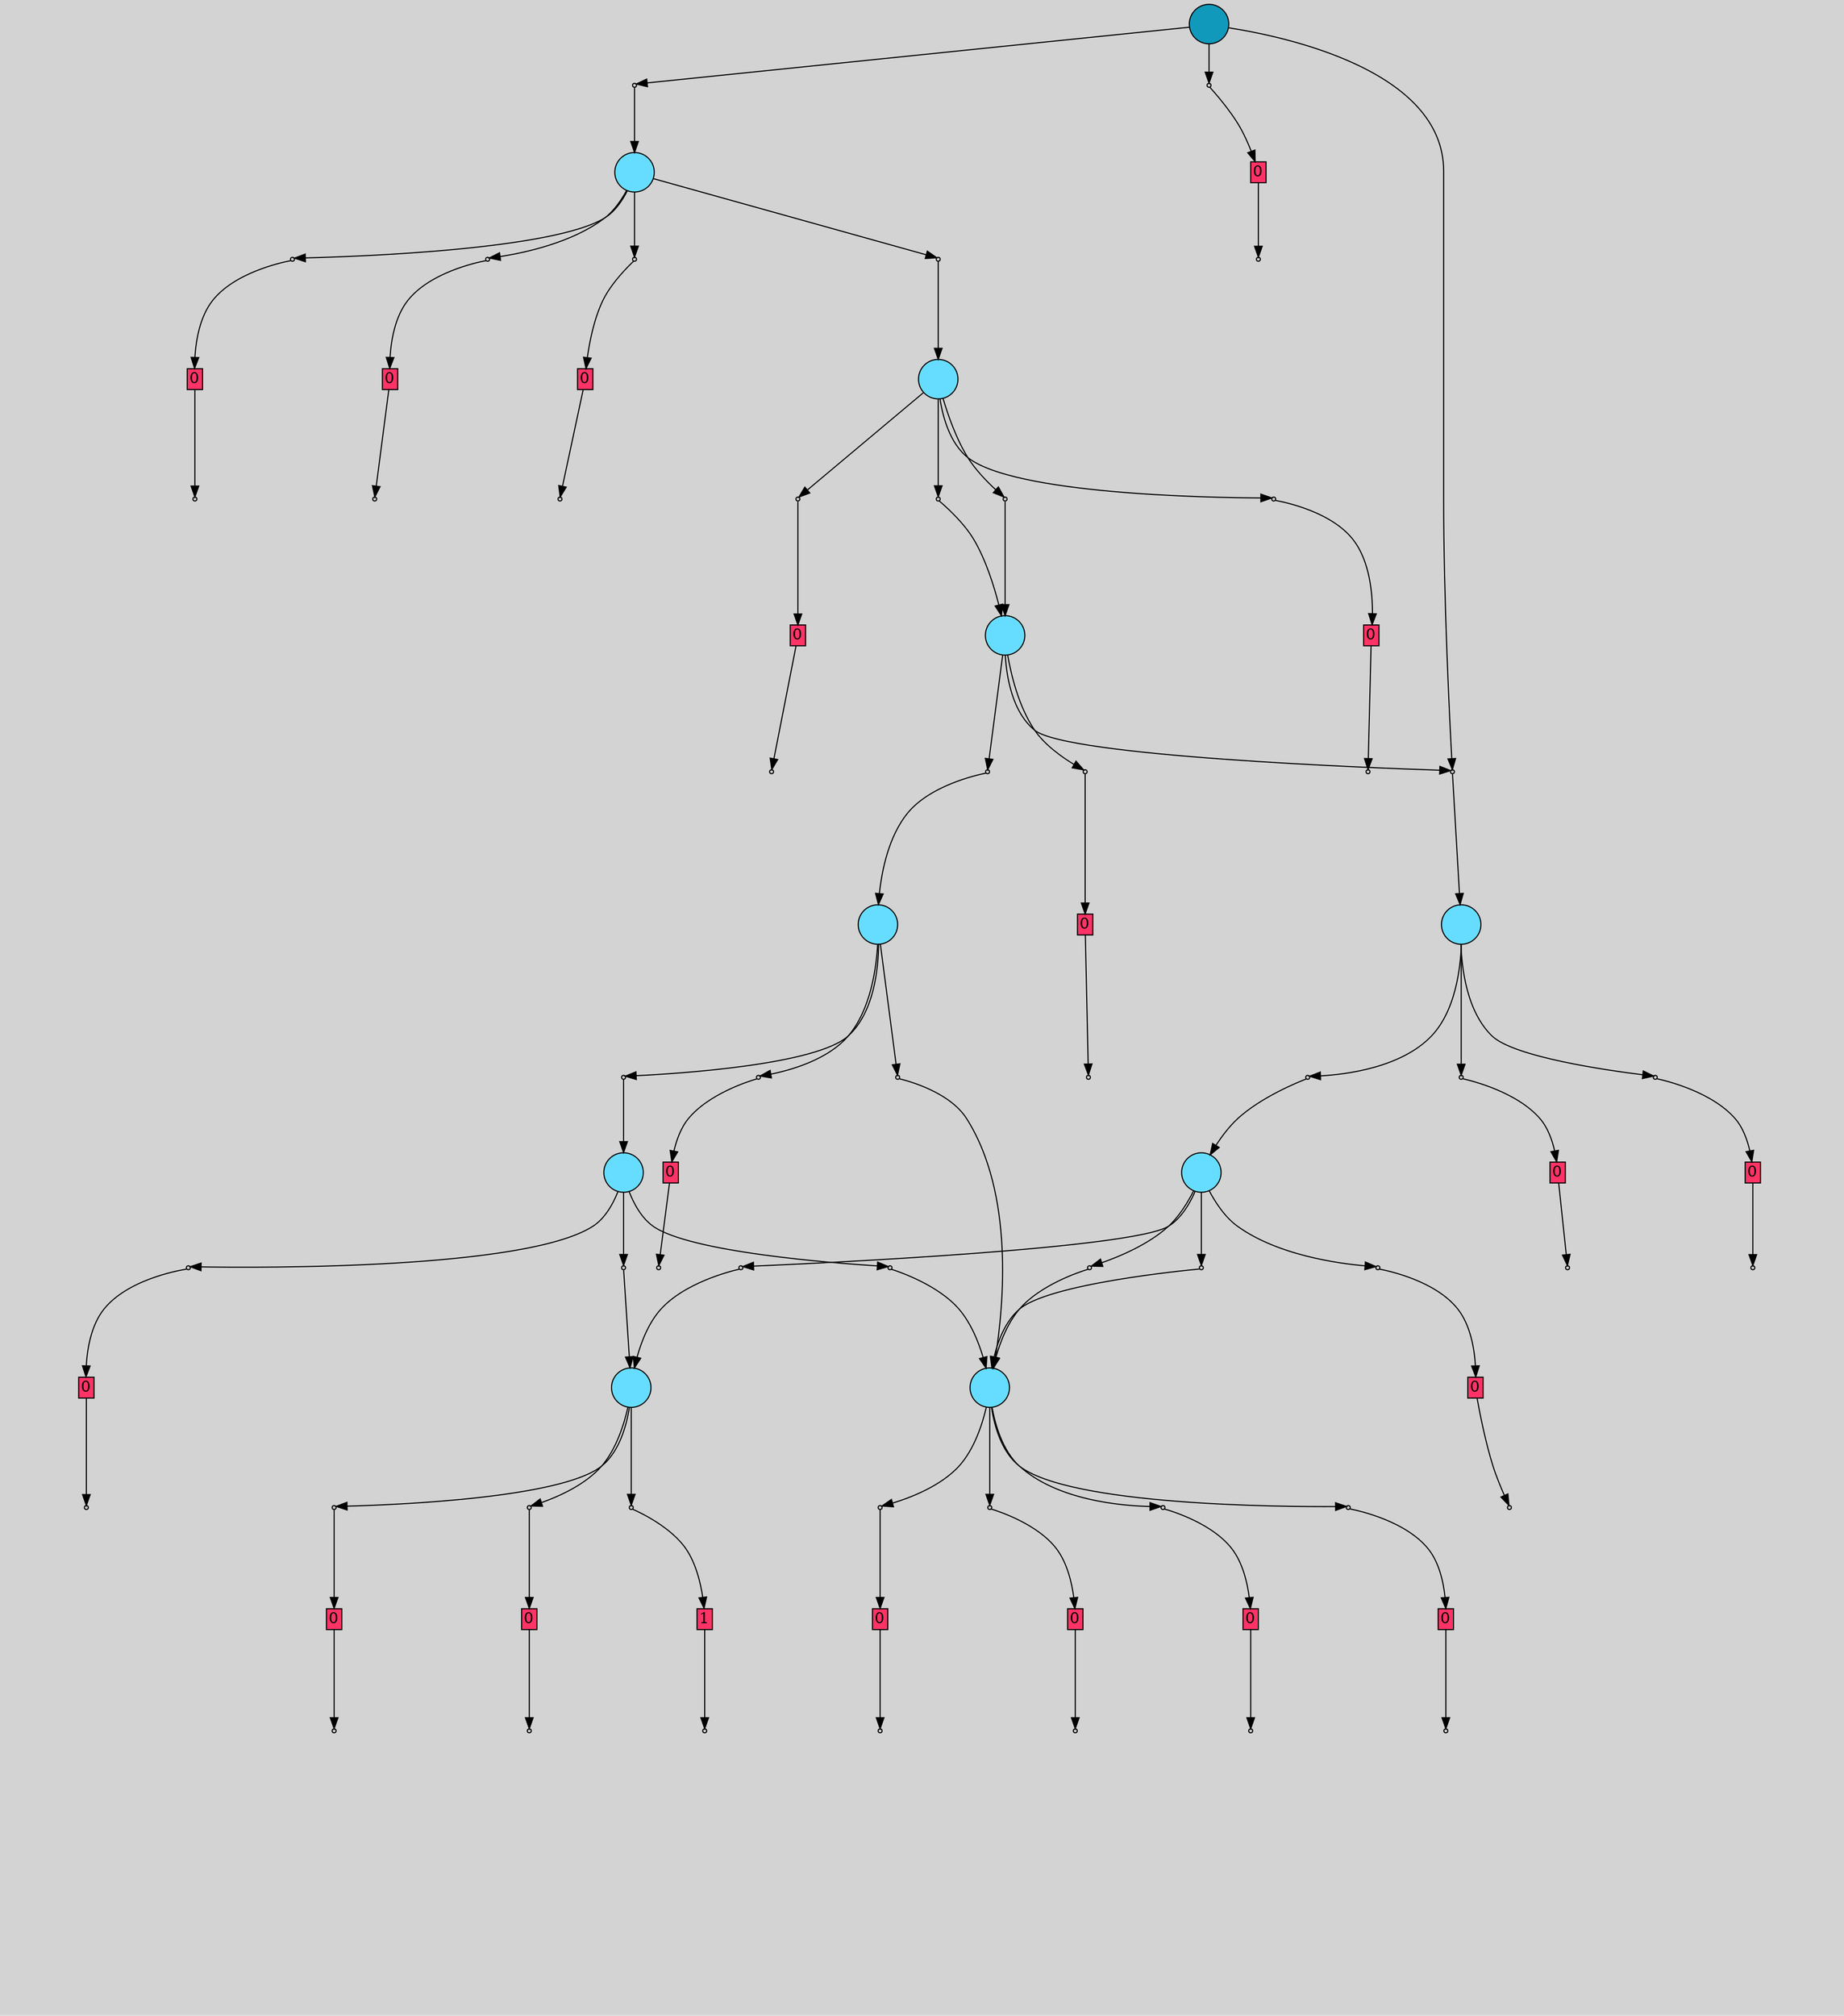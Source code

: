 // File exported with GEGELATI v1.4.0
// On the 2025-07-13 04:54:38
// With the File::TPGGraphDotExporter
digraph{
	graph[pad = "0.212, 0.055" bgcolor = lightgray]
	node[shape=circle style = filled label = ""]
		T799414 [fillcolor="#1199bb"]
		T381675 [fillcolor="#66ddff"]
		A799415 [fillcolor="#ff3366" shape=box margin=0.03 width=0 height=0 label="0"]
		T131900 [fillcolor="#66ddff"]
		A357183 [fillcolor="#ff3366" shape=box margin=0.03 width=0 height=0 label="0"]
		T333225 [fillcolor="#66ddff"]
		A374267 [fillcolor="#ff3366" shape=box margin=0.03 width=0 height=0 label="0"]
		A375659 [fillcolor="#ff3366" shape=box margin=0.03 width=0 height=0 label="0"]
		A113589 [fillcolor="#ff3366" shape=box margin=0.03 width=0 height=0 label="0"]
		A131670 [fillcolor="#ff3366" shape=box margin=0.03 width=0 height=0 label="0"]
		T78170 [fillcolor="#66ddff"]
		A315065 [fillcolor="#ff3366" shape=box margin=0.03 width=0 height=0 label="0"]
		T245476 [fillcolor="#66ddff"]
		A332825 [fillcolor="#ff3366" shape=box margin=0.03 width=0 height=0 label="0"]
		A78304 [fillcolor="#ff3366" shape=box margin=0.03 width=0 height=0 label="0"]
		T65114 [fillcolor="#66ddff"]
		T59189 [fillcolor="#66ddff"]
		T117324 [fillcolor="#66ddff"]
		A240043 [fillcolor="#ff3366" shape=box margin=0.03 width=0 height=0 label="0"]
		A62708 [fillcolor="#ff3366" shape=box margin=0.03 width=0 height=0 label="0"]
		A57699 [fillcolor="#ff3366" shape=box margin=0.03 width=0 height=0 label="0"]
		A64877 [fillcolor="#ff3366" shape=box margin=0.03 width=0 height=0 label="0"]
		A59941 [fillcolor="#ff3366" shape=box margin=0.03 width=0 height=0 label="0"]
		A59539 [fillcolor="#ff3366" shape=box margin=0.03 width=0 height=0 label="1"]
		A59540 [fillcolor="#ff3366" shape=box margin=0.03 width=0 height=0 label="0"]
		A58748 [fillcolor="#ff3366" shape=box margin=0.03 width=0 height=0 label="0"]
		A117157 [fillcolor="#ff3366" shape=box margin=0.03 width=0 height=0 label="0"]
		T84226 [fillcolor="#66ddff"]
		A83621 [fillcolor="#ff3366" shape=box margin=0.03 width=0 height=0 label="0"]
		P3263172 [fillcolor="#cccccc" shape=point label="0"] //
		I3263172 [shape=box style=invis label="5|0&1|8#1|8&#92;n5|0&0|13#1|12&#92;n5|0&0|13#1|4&#92;n5|0&0|13#0|13&#92;n15|0&0|13#1|14&#92;n"] //-0.350983|-0.773105|0.552678|-0.670560|-0.830335|-0.455952|0.026366|0.455177|0.860271|-0.926804|
		P3263172 -> I3263172[style=invis]
		T799414 -> P3263172 -> T381675
		P3263173 [fillcolor="#cccccc" shape=point label="0"] //
		I3263173 [shape=box style=invis label="9|9&1|0#1|1&#92;n9|0&0|9#0|4&#92;n5|0&0|13#0|13&#92;n15|0&0|0#1|14&#92;n"] //0.171240|-0.822077|-0.670172|-0.371373|0.026366|0.455177|0.860271|-0.926804|
		P3263173 -> I3263173[style=invis]
		A799415 [fillcolor="#ff3366" shape=box margin=0.03 width=0 height=0 label="0"]
		T799414 -> P3263173 -> A799415
		P3263174 [fillcolor="#cccccc" shape=point label="0"] //
		I3263174 [shape=box style=invis label="5|0&1|8#1|8&#92;n5|0&0|13#0|12&#92;n5|0&0|13#0|13&#92;n"] //-0.350983|-0.773105|0.552678|-0.670560|0.026366|0.455177|
		P3263174 -> I3263174[style=invis]
		T799414 -> P3263174 -> T131900
		P3263175 [fillcolor="#cccccc" shape=point label="0"] //
		I3263175 [shape=box style=invis label="5|0&1|8#1|4&#92;n5|0&0|13#0|13&#92;n"] //-0.350983|-0.773105|0.026366|0.455177|
		P3263175 -> I3263175[style=invis]
		A357183 [fillcolor="#ff3366" shape=box margin=0.03 width=0 height=0 label="0"]
		T381675 -> P3263175 -> A357183
		P3263176 [fillcolor="#cccccc" shape=point label="0"] //
		I3263176 [shape=box style=invis label="5|0&1|8#1|8&#92;n5|0&0|13#0|12&#92;n5|0&0|13#1|13&#92;n"] //-0.350983|-0.773105|0.552678|-0.670560|0.026366|0.455177|
		P3263176 -> I3263176[style=invis]
		T381675 -> P3263176 -> T333225
		P3263177 [fillcolor="#cccccc" shape=point label="0"] //
		I3263177 [shape=box style=invis label="15|0&1|13#1|0&#92;n5|0&0|13#0|13&#92;n"] //-0.423443|-0.377323|0.026366|0.455177|
		P3263177 -> I3263177[style=invis]
		A374267 [fillcolor="#ff3366" shape=box margin=0.03 width=0 height=0 label="0"]
		T381675 -> P3263177 -> A374267
		P3263178 [fillcolor="#cccccc" shape=point label="0"] //
		I3263178 [shape=box style=invis label="1|3&1|1#1|14&#92;n6|0&0|3#0|5&#92;n4|4&0|0#1|11&#92;n10|0&1|6#0|4&#92;n5|0&0|13#0|12&#92;n5|0&0|13#0|13&#92;n"] //-0.711462|-0.655491|-0.252731|0.140074|-0.292382|-0.969125|-0.317807|0.018764|0.552678|-0.670560|0.026366|0.455177|
		P3263178 -> I3263178[style=invis]
		A375659 [fillcolor="#ff3366" shape=box margin=0.03 width=0 height=0 label="0"]
		T381675 -> P3263178 -> A375659
		P3263179 [fillcolor="#cccccc" shape=point label="1"] //
		I3263179 [shape=box style=invis label="4|3&0|5#0|15&#92;n5|3&0|16#0|12&#92;n12|6&1|10#0|16&#92;n10|8&1|3#1|2&#92;n11|2&1|6#1|5&#92;n1|1&1|11#0|8&#92;n11|5&1|5#0|6&#92;n9|4&0|4#1|5&#92;n8|0&1|4#0|16&#92;n"] //0.423200|0.912984|-0.502061|0.527588|0.667590|-0.673785|-0.365858|0.364261|-0.819365|-0.080568|-0.557470|-0.524903|0.643519|1.079224|-0.169375|-0.012759|0.810334|0.412364|
		P3263179 -> I3263179[style=invis]
		A799415 -> P3263179
		P3263180 [fillcolor="#cccccc" shape=point label="0"] //
		I3263180 [shape=box style=invis label="8|0&1|16#0|13&#92;n"] //0.771867|0.487388|
		P3263180 -> I3263180[style=invis]
		A113589 [fillcolor="#ff3366" shape=box margin=0.03 width=0 height=0 label="0"]
		T131900 -> P3263180 -> A113589
		P3263181 [fillcolor="#cccccc" shape=point label="0"] //
		I3263181 [shape=box style=invis label="13|0&1|10#1|6&#92;n"] //-0.303545|-0.521262|
		P3263181 -> I3263181[style=invis]
		A131670 [fillcolor="#ff3366" shape=box margin=0.03 width=0 height=0 label="0"]
		T131900 -> P3263181 -> A131670
		P3263182 [fillcolor="#cccccc" shape=point label="0"] //
		I3263182 [shape=box style=invis label="5|0&1|8#1|8&#92;n"] //-0.350983|-0.773105|
		P3263182 -> I3263182[style=invis]
		T131900 -> P3263182 -> T78170
		P3263183 [fillcolor="#cccccc" shape=point label="1"] //
		I3263183 [shape=box style=invis label="15|11&0|9#0|7&#92;n16|4&1|14#1|16&#92;n5|4&0|4#1|5&#92;n17|3&1|14#0|4&#92;n1|5&1|14#1|0&#92;n19|6&1|16#1|5&#92;n8|1&0|11#1|5&#92;n15|1&0|1#1|5&#92;n8|0&0|14#0|4&#92;n10|2&0|6#1|10&#92;n"] //-0.518840|0.469138|-0.321965|0.021020|0.336552|-0.853129|-0.158403|-0.344643|0.824762|0.535566|-0.956503|0.542556|-0.850887|-0.486346|0.567303|-0.090589|0.409220|-0.859521|-0.157974|-0.902530|
		P3263183 -> I3263183[style=invis]
		A357183 -> P3263183
		P3263184 [fillcolor="#cccccc" shape=point label="0"] //
		I3263184 [shape=box style=invis label="5|0&1|8#1|8&#92;n5|0&0|13#1|13&#92;n"] //-0.350983|-0.773105|0.026366|0.455177|
		P3263184 -> I3263184[style=invis]
		A315065 [fillcolor="#ff3366" shape=box margin=0.03 width=0 height=0 label="0"]
		T333225 -> P3263184 -> A315065
		P3263185 [fillcolor="#cccccc" shape=point label="0"] //
		I3263185 [shape=box style=invis label="5|0&1|8#1|8&#92;n5|0&0|13#0|12&#92;n5|0&0|13#0|13&#92;n"] //-0.350983|-0.773105|0.552678|-0.670560|0.026366|0.455177|
		P3263185 -> I3263185[style=invis]
		T333225 -> P3263185 -> T245476
		P3263186 [fillcolor="#cccccc" shape=point label="0"] //
		I3263186 [shape=box style=invis label="10|0&1|8#1|11&#92;n5|0&0|13#0|13&#92;n"] //-0.059806|-0.556648|0.026366|0.455177|
		P3263186 -> I3263186[style=invis]
		A332825 [fillcolor="#ff3366" shape=box margin=0.03 width=0 height=0 label="0"]
		T333225 -> P3263186 -> A332825
		P3263187 [fillcolor="#cccccc" shape=point label="0"] //
		I3263187 [shape=box style=invis label="5|0&1|8#1|8&#92;n5|0&0|13#0|12&#92;n5|0&0|13#0|13&#92;n"] //-0.350983|-0.773105|0.552678|-0.670560|0.026366|0.455177|
		P3263187 -> I3263187[style=invis]
		T333225 -> P3263187 -> T245476
		P3263188 [fillcolor="#cccccc" shape=point label="1"] //
		I3263188 [shape=box style=invis label="15|3&1|0#0|15&#92;n5|4&0|10#1|5&#92;n1|1&1|0#1|8&#92;n12|5&1|14#1|0&#92;n2|0&1|8#1|3&#92;n9|2&0|4#1|5&#92;n"] //0.774241|-0.200826|0.336552|-0.853129|0.212831|-0.137205|0.891309|0.535566|-0.690483|0.125795|-0.169375|-0.012759|
		P3263188 -> I3263188[style=invis]
		A374267 -> P3263188
		P3263189 [fillcolor="#cccccc" shape=point label="1"] //
		I3263189 [shape=box style=invis label="19|1&1|7#1|5&#92;n5|10&0|1#1|11&#92;n5|4&0|10#1|5&#92;n12|0&1|10#0|16&#92;n17|6&1|12#0|16&#92;n19|7&1|8#0|12&#92;n4|3&0|0#0|7&#92;n2|1&1|8#1|2&#92;n14|5&1|9#0|6&#92;n2|0&1|8#1|3&#92;n9|2&0|4#1|5&#92;n"] //-0.125985|-0.329731|0.607115|0.752985|0.336552|-0.853129|0.667590|-0.673785|0.216989|-0.298941|-0.220740|0.875348|-0.055972|0.673902|0.985372|-0.944325|0.162912|0.532012|-0.690483|0.125795|-0.169375|-0.012759|
		P3263189 -> I3263189[style=invis]
		A375659 -> P3263189
		P3263190 [fillcolor="#cccccc" shape=point label="1"] //
		I3263190 [shape=box style=invis label="10|10&1|12#1|5&#92;n7|0&1|4#0|16&#92;n18|11&0|0#1|11&#92;n7|3&0|11#0|6&#92;n15|2&1|7#1|14&#92;n5|4&0|10#1|5&#92;n0|2&0|2#0|15&#92;n4|0&1|4#0|16&#92;n6|5&0|2#1|15&#92;n"] //-0.956503|0.542556|-0.160384|-0.364706|0.775582|-0.145304|-0.263318|-0.674271|-0.206365|-0.344643|0.336552|-0.853129|-0.372936|0.660396|0.810334|0.412364|0.490906|-0.191546|
		P3263190 -> I3263190[style=invis]
		A113589 -> P3263190
		P3263191 [fillcolor="#cccccc" shape=point label="1"] //
		I3263191 [shape=box style=invis label="5|3&1|7#0|12&#92;n19|4&1|10#1|5&#92;n2|0&1|10#1|3&#92;n9|6&1|1#0|2&#92;n10|2&0|6#1|9&#92;n5|5&1|13#0|8&#92;n13|1&1|12#0|13&#92;n"] //-0.502061|0.527588|-0.125985|-0.329731|-0.690483|0.125795|-0.100966|0.725050|-0.157974|-0.902530|0.545774|0.923337|-0.201558|-0.742794|
		P3263191 -> I3263191[style=invis]
		A131670 -> P3263191
		P3263192 [fillcolor="#cccccc" shape=point label="0"] //
		I3263192 [shape=box style=invis label="5|11&1|15#0|0&#92;n15|2&0|11#0|8&#92;n3|0&1|10#0|2&#92;n"] //-0.958386|0.232386|0.928357|0.730274|0.922485|-0.058989|
		P3263192 -> I3263192[style=invis]
		A78304 [fillcolor="#ff3366" shape=box margin=0.03 width=0 height=0 label="0"]
		T78170 -> P3263192 -> A78304
		P3263193 [fillcolor="#cccccc" shape=point label="0"] //
		I3263193 [shape=box style=invis label="1|0&1|8#1|8&#92;n"] //-0.350983|-0.773105|
		P3263193 -> I3263193[style=invis]
		T78170 -> P3263193 -> T65114
		P3263194 [fillcolor="#cccccc" shape=point label="0"] //
		I3263194 [shape=box style=invis label="1|0&1|8#1|8&#92;n"] //-0.350983|-0.773105|
		P3263194 -> I3263194[style=invis]
		T78170 -> P3263194 -> T65114
		P3263195 [fillcolor="#cccccc" shape=point label="0"] //
		I3263195 [shape=box style=invis label="19|0&1|3#1|11&#92;n"] //0.923156|-0.712620|
		P3263195 -> I3263195[style=invis]
		T78170 -> P3263195 -> T59189
		P3263196 [fillcolor="#cccccc" shape=point label="1"] //
		I3263196 [shape=box style=invis label="8|10&1|1#1|5&#92;n5|4&0|10#1|5&#92;n12|6&1|10#0|16&#92;n9|1&1|12#1|3&#92;n17|8&1|4#0|2&#92;n15|9&0|8#0|10&#92;n7|11&0|9#1|2&#92;n5|3&0|11#0|12&#92;n11|5&1|5#0|6&#92;n9|2&0|4#1|5&#92;n8|0&1|4#0|16&#92;n"] //-0.694898|-0.401994|0.336552|-0.853129|0.667590|-0.659897|0.173104|0.356411|-0.594420|0.146307|0.205975|-0.521915|0.710835|0.951975|-0.502061|0.527588|0.643519|0.566822|-0.169375|-0.012759|0.810334|0.412364|
		P3263196 -> I3263196[style=invis]
		A315065 -> P3263196
		P3263197 [fillcolor="#cccccc" shape=point label="0"] //
		I3263197 [shape=box style=invis label="2|2&1|3#1|13&#92;n15|1&1|5#0|0&#92;n3|2&0|14#0|15&#92;n9|0&0|15#1|7&#92;n"] //-0.706202|0.066370|-0.073127|0.462272|-0.311224|-0.231706|0.998139|-0.431240|
		P3263197 -> I3263197[style=invis]
		T245476 -> P3263197 -> T117324
		P3263198 [fillcolor="#cccccc" shape=point label="0"] //
		I3263198 [shape=box style=invis label="13|0&1|4#1|10&#92;n5|0&0|13#0|12&#92;n"] //0.713047|-0.023013|0.552678|-0.670560|
		P3263198 -> I3263198[style=invis]
		A240043 [fillcolor="#ff3366" shape=box margin=0.03 width=0 height=0 label="0"]
		T245476 -> P3263198 -> A240043
		T245476 -> P3263174
		P3263199 [fillcolor="#cccccc" shape=point label="1"] //
		I3263199 [shape=box style=invis label="7|9&0|11#0|7&#92;n13|11&0|6#0|9&#92;n11|2&1|6#0|11&#92;n3|1&1|4#1|1&#92;n4|7&1|2#1|6&#92;n5|12&0|7#1|6&#92;n13|5&0|12#1|14&#92;n10|3&1|0#0|11&#92;n18|1&0|1#0|12&#92;n4|10&0|1#1|11&#92;n5|4&0|10#1|5&#92;n17|1&0|16#1|16&#92;n15|0&0|16#0|15&#92;n"] //-0.491059|0.318148|0.363993|-0.481280|1.490764|-0.040435|0.782764|-0.389408|-0.805999|0.648705|-0.974138|0.054928|0.046209|0.206679|-0.046411|0.497162|0.074624|-0.229476|0.607115|0.752985|0.336552|-0.853129|0.875908|-0.652072|0.755459|-0.459245|
		P3263199 -> I3263199[style=invis]
		A332825 -> P3263199
		P3263200 [fillcolor="#cccccc" shape=point label="1"] //
		I3263200 [shape=box style=invis label="15|11&0|9#0|7&#92;n19|1&1|10#1|5&#92;n17|3&1|14#0|4&#92;n1|5&1|14#1|0&#92;n15|1&0|1#1|5&#92;n13|4&1|12#1|0&#92;n2|0&1|8#1|3&#92;n11|2&1|5#0|11&#92;n"] //-0.518840|0.469138|-0.071174|-0.329731|-0.158403|-0.344643|0.824762|0.535566|0.567303|-0.090589|0.799754|-0.348012|-0.690483|0.125795|0.911654|-0.080568|
		P3263200 -> I3263200[style=invis]
		A78304 -> P3263200
		P3263201 [fillcolor="#cccccc" shape=point label="0"] //
		I3263201 [shape=box style=invis label="1|0&1|8#1|6&#92;n"] //-0.350983|-0.773105|
		P3263201 -> I3263201[style=invis]
		A62708 [fillcolor="#ff3366" shape=box margin=0.03 width=0 height=0 label="0"]
		T65114 -> P3263201 -> A62708
		P3263202 [fillcolor="#cccccc" shape=point label="0"] //
		I3263202 [shape=box style=invis label="3|1&0|4#1|7&#92;n7|6&0|14#0|14&#92;n15|0&0|6#1|14&#92;n"] //0.283489|-0.796066|-0.798467|-0.904315|0.415023|-0.795577|
		P3263202 -> I3263202[style=invis]
		A57699 [fillcolor="#ff3366" shape=box margin=0.03 width=0 height=0 label="0"]
		T65114 -> P3263202 -> A57699
		P3263203 [fillcolor="#cccccc" shape=point label="0"] //
		I3263203 [shape=box style=invis label="1|0&1|8#1|6&#92;n"] //-0.350983|-0.773105|
		P3263203 -> I3263203[style=invis]
		A64877 [fillcolor="#ff3366" shape=box margin=0.03 width=0 height=0 label="0"]
		T65114 -> P3263203 -> A64877
		P3263204 [fillcolor="#cccccc" shape=point label="0"] //
		I3263204 [shape=box style=invis label="3|1&0|4#1|7&#92;n7|6&0|14#0|14&#92;n15|0&0|6#1|14&#92;n"] //0.283489|-0.796066|-0.798467|-0.904315|0.415023|-0.795577|
		P3263204 -> I3263204[style=invis]
		A59941 [fillcolor="#ff3366" shape=box margin=0.03 width=0 height=0 label="0"]
		T65114 -> P3263204 -> A59941
		P3263205 [fillcolor="#cccccc" shape=point label="0"] //
		I3263205 [shape=box style=invis label="1|0&1|8#1|6&#92;n"] //-0.350983|-0.773105|
		P3263205 -> I3263205[style=invis]
		A59539 [fillcolor="#ff3366" shape=box margin=0.03 width=0 height=0 label="1"]
		T59189 -> P3263205 -> A59539
		P3263206 [fillcolor="#cccccc" shape=point label="0"] //
		I3263206 [shape=box style=invis label="1|0&1|8#1|6&#92;n"] //-0.350983|-0.773105|
		P3263206 -> I3263206[style=invis]
		A59540 [fillcolor="#ff3366" shape=box margin=0.03 width=0 height=0 label="0"]
		T59189 -> P3263206 -> A59540
		P3263207 [fillcolor="#cccccc" shape=point label="0"] //
		I3263207 [shape=box style=invis label="3|1&0|4#1|7&#92;n7|6&0|14#0|14&#92;n15|0&0|6#1|14&#92;n"] //0.283489|-0.796066|-0.798467|-0.904315|0.415023|-0.795577|
		P3263207 -> I3263207[style=invis]
		A58748 [fillcolor="#ff3366" shape=box margin=0.03 width=0 height=0 label="0"]
		T59189 -> P3263207 -> A58748
		P3263208 [fillcolor="#cccccc" shape=point label="0"] //
		I3263208 [shape=box style=invis label="1|0&1|8#1|8&#92;n"] //-0.350983|-0.773105|
		P3263208 -> I3263208[style=invis]
		A117157 [fillcolor="#ff3366" shape=box margin=0.03 width=0 height=0 label="0"]
		T117324 -> P3263208 -> A117157
		P3263209 [fillcolor="#cccccc" shape=point label="0"] //
		I3263209 [shape=box style=invis label="1|0&1|8#1|8&#92;n"] //-0.350983|-0.773105|
		P3263209 -> I3263209[style=invis]
		T117324 -> P3263209 -> T84226
		P3263210 [fillcolor="#cccccc" shape=point label="0"] //
		I3263210 [shape=box style=invis label="1|0&1|8#1|8&#92;n"] //-0.350983|-0.773105|
		P3263210 -> I3263210[style=invis]
		T117324 -> P3263210 -> T65114
		P3263211 [fillcolor="#cccccc" shape=point label="1"] //
		I3263211 [shape=box style=invis label="5|3&0|16#0|12&#92;n7|1&1|0#1|14&#92;n1|4&1|1#1|1&#92;n19|0&1|13#1|3&#92;n9|2&0|4#1|5&#92;n12|5&1|14#1|0&#92;n"] //-0.502061|0.527588|-0.267911|0.849448|-0.483751|-0.632952|0.287764|0.595297|-0.169375|-0.012759|0.824762|0.535566|
		P3263211 -> I3263211[style=invis]
		A240043 -> P3263211
		P3263212 [fillcolor="#cccccc" shape=point label="1"] //
		I3263212 [shape=box style=invis label="8|10&1|1#1|5&#92;n5|4&0|10#1|5&#92;n7|1&1|0#1|14&#92;n5|3&0|16#0|12&#92;n12|5&1|14#1|0&#92;n9|2&0|4#1|5&#92;n8|0&1|4#0|16&#92;n"] //-0.694898|-0.401994|0.336552|-0.853129|-0.267911|0.849448|-0.502061|0.527588|0.824762|0.535566|-0.169375|-0.012759|0.810334|0.412364|
		P3263212 -> I3263212[style=invis]
		A62708 -> P3263212
		P3263213 [fillcolor="#cccccc" shape=point label="1"] //
		I3263213 [shape=box style=invis label="8|4&1|1#1|4&#92;n15|11&0|9#0|7&#92;n5|4&0|4#1|5&#92;n19|1&1|10#1|5&#92;n17|3&1|14#0|4&#92;n1|5&1|14#1|0&#92;n15|1&0|1#1|5&#92;n2|0&1|8#1|3&#92;n11|2&1|5#0|11&#92;n"] //-0.694898|-0.401994|-0.518840|0.469138|0.336552|-0.853129|-0.071174|-0.329731|-0.158403|-0.344643|0.824762|0.535566|0.567303|-0.090589|-0.690483|0.125795|0.911654|-0.080568|
		P3263213 -> I3263213[style=invis]
		A57699 -> P3263213
		P3263214 [fillcolor="#cccccc" shape=point label="1"] //
		I3263214 [shape=box style=invis label="5|3&0|16#0|12&#92;n8|10&1|1#1|5&#92;n5|4&0|10#1|5&#92;n12|6&1|10#0|16&#92;n17|8&1|4#0|2&#92;n1|1&1|11#0|8&#92;n11|5&1|5#0|6&#92;n9|2&0|4#1|5&#92;n8|0&1|4#0|16&#92;n"] //-0.502061|0.527588|-0.694898|-0.401994|0.336552|-0.853129|0.667590|-0.673785|-0.517750|0.146307|-0.557470|-0.524903|0.643519|1.079224|-0.169375|-0.012759|0.810334|0.412364|
		P3263214 -> I3263214[style=invis]
		A64877 -> P3263214
		P3263215 [fillcolor="#cccccc" shape=point label="1"] //
		I3263215 [shape=box style=invis label="15|11&0|9#0|7&#92;n11|2&1|6#0|11&#92;n7|0&1|4#0|16&#92;n4|10&0|1#1|9&#92;n5|4&0|10#1|5&#92;n17|3&1|7#1|14&#92;n5|5&1|13#0|8&#92;n"] //-0.518840|0.469138|1.490764|-0.080568|-0.160384|-0.364706|0.607115|0.752985|0.336552|-0.853129|-0.158403|-0.344643|0.545774|0.923337|
		P3263215 -> I3263215[style=invis]
		A59941 -> P3263215
		P3263216 [fillcolor="#cccccc" shape=point label="1"] //
		I3263216 [shape=box style=invis label="16|12&1|3#0|0&#92;n8|0&1|6#0|12&#92;n18|10&0|12#1|4&#92;n2|6&1|14#1|6&#92;n6|1&1|3#1|11&#92;n1|6&0|6#0|1&#92;n16|5&1|0#1|7&#92;n1|1&0|0#1|13&#92;n4|2&0|6#1|16&#92;n8|3&0|10#0|11&#92;n18|3&0|3#1|8&#92;n17|1&0|1#1|16&#92;n10|4&1|11#0|5&#92;n15|0&1|15#0|14&#92;n"] //0.969947|0.255404|0.787205|0.898381|-0.054816|0.829560|-0.566757|-0.253488|-0.209955|-0.602889|0.362623|-0.114352|-0.413143|0.772746|0.762012|-0.150387|0.358072|-0.308618|-0.544956|0.177995|-0.834112|0.216966|-0.085896|0.758019|0.204131|0.934179|-0.587110|-0.423093|
		P3263216 -> I3263216[style=invis]
		A59539 -> P3263216
		P3263217 [fillcolor="#cccccc" shape=point label="1"] //
		I3263217 [shape=box style=invis label="8|10&1|1#1|5&#92;n5|4&0|10#1|5&#92;n12|6&1|10#0|16&#92;n7|1&1|0#1|14&#92;n5|3&0|16#0|12&#92;n11|5&1|5#0|6&#92;n9|2&0|4#1|5&#92;n8|0&1|4#0|16&#92;n"] //-0.694898|-0.401994|0.336552|-0.853129|0.667590|-0.673785|-0.267911|0.849448|-0.502061|0.527588|0.643519|0.566822|-0.169375|-0.012759|0.810334|0.412364|
		P3263217 -> I3263217[style=invis]
		A59540 -> P3263217
		P3263218 [fillcolor="#cccccc" shape=point label="1"] //
		I3263218 [shape=box style=invis label="12|6&1|10#1|16&#92;n10|9&0|1#1|2&#92;n13|11&0|6#0|9&#92;n9|6&1|5#0|9&#92;n7|0&1|4#0|16&#92;n13|10&1|15#0|11&#92;n10|2&0|6#1|3&#92;n15|3&1|7#1|14&#92;n5|4&0|10#1|5&#92;n5|5&1|13#0|8&#92;n"] //0.667590|-0.673785|0.947974|-0.268405|0.363993|-0.481280|-0.265739|-0.802979|-0.160384|-0.364706|0.203420|-0.829487|-0.157974|-0.902530|-0.158403|-0.344643|0.336552|-0.853129|0.545774|0.923337|
		P3263218 -> I3263218[style=invis]
		A58748 -> P3263218
		P3263219 [fillcolor="#cccccc" shape=point label="1"] //
		I3263219 [shape=box style=invis label="17|3&1|7#0|9&#92;n8|2&1|1#1|5&#92;n3|5&1|9#0|16&#92;n5|4&0|2#1|5&#92;n13|3&0|2#1|1&#92;n14|2&0|2#1|14&#92;n8|0&0|4#0|16&#92;n18|1&1|14#1|14&#92;n"] //-0.589565|-0.344643|-0.694898|-0.401994|-0.254854|0.929704|0.336552|-0.853129|0.291563|0.167083|-0.398911|0.819740|0.810334|0.412364|-0.388741|0.407435|
		P3263219 -> I3263219[style=invis]
		A117157 -> P3263219
		P3263220 [fillcolor="#cccccc" shape=point label="0"] //
		I3263220 [shape=box style=invis label="19|0&1|3#1|11&#92;n"] //0.923156|-0.712620|
		P3263220 -> I3263220[style=invis]
		T84226 -> P3263220 -> T59189
		P3263221 [fillcolor="#cccccc" shape=point label="0"] //
		I3263221 [shape=box style=invis label="1|0&1|8#1|8&#92;n"] //-0.350983|-0.773105|
		P3263221 -> I3263221[style=invis]
		T84226 -> P3263221 -> T65114
		P3263222 [fillcolor="#cccccc" shape=point label="0"] //
		I3263222 [shape=box style=invis label="6|5&1|3#1|0&#92;n9|4&1|6#1|6&#92;n15|12&0|4#0|16&#92;n8|6&0|12#1|8&#92;n16|4&0|6#0|9&#92;n11|0&0|5#0|4&#92;n"] //0.385278|0.830124|0.794826|-0.866581|0.823415|-0.790780|0.240134|-0.026161|-0.672498|0.952853|0.340191|-0.344008|
		P3263222 -> I3263222[style=invis]
		A83621 [fillcolor="#ff3366" shape=box margin=0.03 width=0 height=0 label="0"]
		T84226 -> P3263222 -> A83621
		P3263223 [fillcolor="#cccccc" shape=point label="1"] //
		I3263223 [shape=box style=invis label="9|2&0|9#1|8&#92;n17|6&1|14#0|7&#92;n11|2&1|3#0|15&#92;n5|3&1|4#0|0&#92;n9|3&0|3#0|14&#92;n10|4&0|6#1|3&#92;n4|0&1|5#1|7&#92;n8|5&1|14#1|0&#92;n"] //0.395290|0.355231|-0.349458|-0.965984|-0.092625|-0.588400|0.966817|0.799263|-0.933015|-0.265670|-0.157974|-0.902530|-0.956730|0.872234|0.824762|0.535566|
		P3263223 -> I3263223[style=invis]
		A83621 -> P3263223
}
